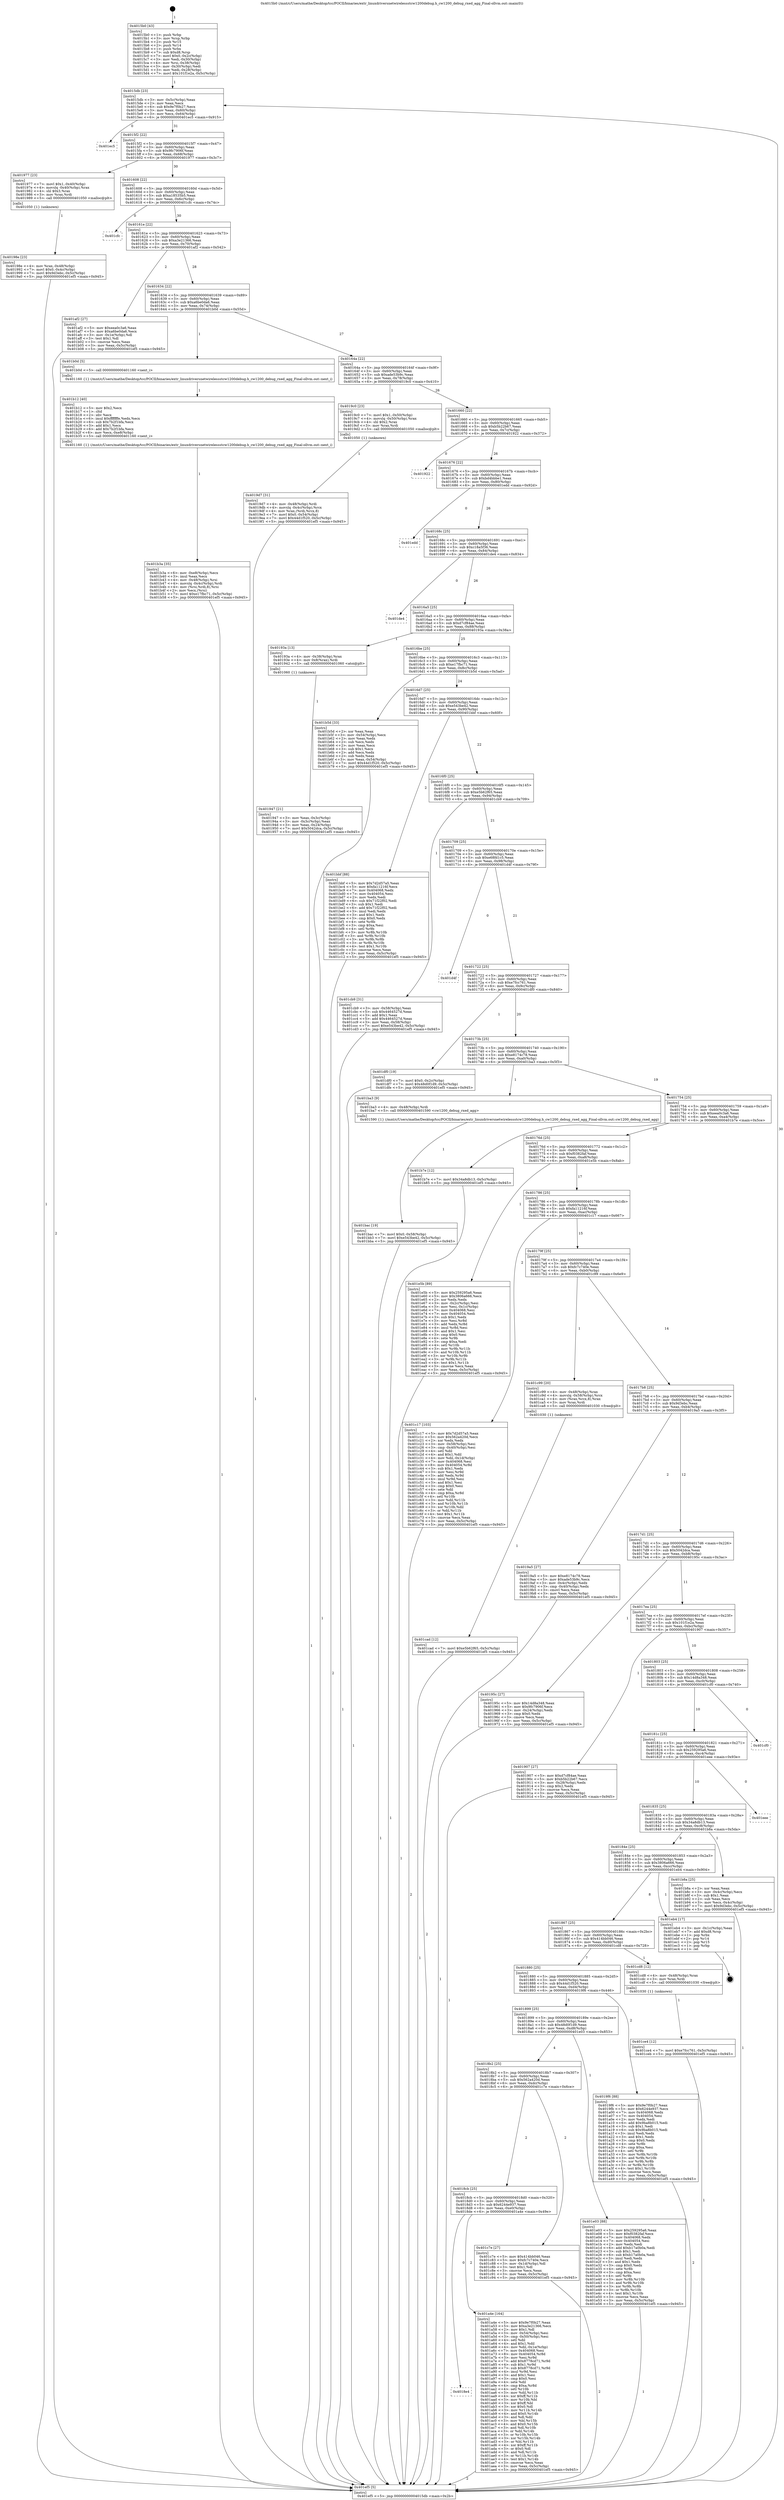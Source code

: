 digraph "0x4015b0" {
  label = "0x4015b0 (/mnt/c/Users/mathe/Desktop/tcc/POCII/binaries/extr_linuxdriversnetwirelessstcw1200debug.h_cw1200_debug_rxed_agg_Final-ollvm.out::main(0))"
  labelloc = "t"
  node[shape=record]

  Entry [label="",width=0.3,height=0.3,shape=circle,fillcolor=black,style=filled]
  "0x4015db" [label="{
     0x4015db [23]\l
     | [instrs]\l
     &nbsp;&nbsp;0x4015db \<+3\>: mov -0x5c(%rbp),%eax\l
     &nbsp;&nbsp;0x4015de \<+2\>: mov %eax,%ecx\l
     &nbsp;&nbsp;0x4015e0 \<+6\>: sub $0x9e7f0b27,%ecx\l
     &nbsp;&nbsp;0x4015e6 \<+3\>: mov %eax,-0x60(%rbp)\l
     &nbsp;&nbsp;0x4015e9 \<+3\>: mov %ecx,-0x64(%rbp)\l
     &nbsp;&nbsp;0x4015ec \<+6\>: je 0000000000401ec5 \<main+0x915\>\l
  }"]
  "0x401ec5" [label="{
     0x401ec5\l
  }", style=dashed]
  "0x4015f2" [label="{
     0x4015f2 [22]\l
     | [instrs]\l
     &nbsp;&nbsp;0x4015f2 \<+5\>: jmp 00000000004015f7 \<main+0x47\>\l
     &nbsp;&nbsp;0x4015f7 \<+3\>: mov -0x60(%rbp),%eax\l
     &nbsp;&nbsp;0x4015fa \<+5\>: sub $0x9fc7906f,%eax\l
     &nbsp;&nbsp;0x4015ff \<+3\>: mov %eax,-0x68(%rbp)\l
     &nbsp;&nbsp;0x401602 \<+6\>: je 0000000000401977 \<main+0x3c7\>\l
  }"]
  Exit [label="",width=0.3,height=0.3,shape=circle,fillcolor=black,style=filled,peripheries=2]
  "0x401977" [label="{
     0x401977 [23]\l
     | [instrs]\l
     &nbsp;&nbsp;0x401977 \<+7\>: movl $0x1,-0x40(%rbp)\l
     &nbsp;&nbsp;0x40197e \<+4\>: movslq -0x40(%rbp),%rax\l
     &nbsp;&nbsp;0x401982 \<+4\>: shl $0x3,%rax\l
     &nbsp;&nbsp;0x401986 \<+3\>: mov %rax,%rdi\l
     &nbsp;&nbsp;0x401989 \<+5\>: call 0000000000401050 \<malloc@plt\>\l
     | [calls]\l
     &nbsp;&nbsp;0x401050 \{1\} (unknown)\l
  }"]
  "0x401608" [label="{
     0x401608 [22]\l
     | [instrs]\l
     &nbsp;&nbsp;0x401608 \<+5\>: jmp 000000000040160d \<main+0x5d\>\l
     &nbsp;&nbsp;0x40160d \<+3\>: mov -0x60(%rbp),%eax\l
     &nbsp;&nbsp;0x401610 \<+5\>: sub $0xa18535b5,%eax\l
     &nbsp;&nbsp;0x401615 \<+3\>: mov %eax,-0x6c(%rbp)\l
     &nbsp;&nbsp;0x401618 \<+6\>: je 0000000000401cfc \<main+0x74c\>\l
  }"]
  "0x401ce4" [label="{
     0x401ce4 [12]\l
     | [instrs]\l
     &nbsp;&nbsp;0x401ce4 \<+7\>: movl $0xe7fcc761,-0x5c(%rbp)\l
     &nbsp;&nbsp;0x401ceb \<+5\>: jmp 0000000000401ef5 \<main+0x945\>\l
  }"]
  "0x401cfc" [label="{
     0x401cfc\l
  }", style=dashed]
  "0x40161e" [label="{
     0x40161e [22]\l
     | [instrs]\l
     &nbsp;&nbsp;0x40161e \<+5\>: jmp 0000000000401623 \<main+0x73\>\l
     &nbsp;&nbsp;0x401623 \<+3\>: mov -0x60(%rbp),%eax\l
     &nbsp;&nbsp;0x401626 \<+5\>: sub $0xa3e21366,%eax\l
     &nbsp;&nbsp;0x40162b \<+3\>: mov %eax,-0x70(%rbp)\l
     &nbsp;&nbsp;0x40162e \<+6\>: je 0000000000401af2 \<main+0x542\>\l
  }"]
  "0x401cad" [label="{
     0x401cad [12]\l
     | [instrs]\l
     &nbsp;&nbsp;0x401cad \<+7\>: movl $0xe5b62f65,-0x5c(%rbp)\l
     &nbsp;&nbsp;0x401cb4 \<+5\>: jmp 0000000000401ef5 \<main+0x945\>\l
  }"]
  "0x401af2" [label="{
     0x401af2 [27]\l
     | [instrs]\l
     &nbsp;&nbsp;0x401af2 \<+5\>: mov $0xeea0c3a6,%eax\l
     &nbsp;&nbsp;0x401af7 \<+5\>: mov $0xa6be0da6,%ecx\l
     &nbsp;&nbsp;0x401afc \<+3\>: mov -0x1e(%rbp),%dl\l
     &nbsp;&nbsp;0x401aff \<+3\>: test $0x1,%dl\l
     &nbsp;&nbsp;0x401b02 \<+3\>: cmovne %ecx,%eax\l
     &nbsp;&nbsp;0x401b05 \<+3\>: mov %eax,-0x5c(%rbp)\l
     &nbsp;&nbsp;0x401b08 \<+5\>: jmp 0000000000401ef5 \<main+0x945\>\l
  }"]
  "0x401634" [label="{
     0x401634 [22]\l
     | [instrs]\l
     &nbsp;&nbsp;0x401634 \<+5\>: jmp 0000000000401639 \<main+0x89\>\l
     &nbsp;&nbsp;0x401639 \<+3\>: mov -0x60(%rbp),%eax\l
     &nbsp;&nbsp;0x40163c \<+5\>: sub $0xa6be0da6,%eax\l
     &nbsp;&nbsp;0x401641 \<+3\>: mov %eax,-0x74(%rbp)\l
     &nbsp;&nbsp;0x401644 \<+6\>: je 0000000000401b0d \<main+0x55d\>\l
  }"]
  "0x401bac" [label="{
     0x401bac [19]\l
     | [instrs]\l
     &nbsp;&nbsp;0x401bac \<+7\>: movl $0x0,-0x58(%rbp)\l
     &nbsp;&nbsp;0x401bb3 \<+7\>: movl $0xe543be42,-0x5c(%rbp)\l
     &nbsp;&nbsp;0x401bba \<+5\>: jmp 0000000000401ef5 \<main+0x945\>\l
  }"]
  "0x401b0d" [label="{
     0x401b0d [5]\l
     | [instrs]\l
     &nbsp;&nbsp;0x401b0d \<+5\>: call 0000000000401160 \<next_i\>\l
     | [calls]\l
     &nbsp;&nbsp;0x401160 \{1\} (/mnt/c/Users/mathe/Desktop/tcc/POCII/binaries/extr_linuxdriversnetwirelessstcw1200debug.h_cw1200_debug_rxed_agg_Final-ollvm.out::next_i)\l
  }"]
  "0x40164a" [label="{
     0x40164a [22]\l
     | [instrs]\l
     &nbsp;&nbsp;0x40164a \<+5\>: jmp 000000000040164f \<main+0x9f\>\l
     &nbsp;&nbsp;0x40164f \<+3\>: mov -0x60(%rbp),%eax\l
     &nbsp;&nbsp;0x401652 \<+5\>: sub $0xade53b9c,%eax\l
     &nbsp;&nbsp;0x401657 \<+3\>: mov %eax,-0x78(%rbp)\l
     &nbsp;&nbsp;0x40165a \<+6\>: je 00000000004019c0 \<main+0x410\>\l
  }"]
  "0x401b3a" [label="{
     0x401b3a [35]\l
     | [instrs]\l
     &nbsp;&nbsp;0x401b3a \<+6\>: mov -0xe8(%rbp),%ecx\l
     &nbsp;&nbsp;0x401b40 \<+3\>: imul %eax,%ecx\l
     &nbsp;&nbsp;0x401b43 \<+4\>: mov -0x48(%rbp),%rsi\l
     &nbsp;&nbsp;0x401b47 \<+4\>: movslq -0x4c(%rbp),%rdi\l
     &nbsp;&nbsp;0x401b4b \<+4\>: mov (%rsi,%rdi,8),%rsi\l
     &nbsp;&nbsp;0x401b4f \<+2\>: mov %ecx,(%rsi)\l
     &nbsp;&nbsp;0x401b51 \<+7\>: movl $0xe17fbc71,-0x5c(%rbp)\l
     &nbsp;&nbsp;0x401b58 \<+5\>: jmp 0000000000401ef5 \<main+0x945\>\l
  }"]
  "0x4019c0" [label="{
     0x4019c0 [23]\l
     | [instrs]\l
     &nbsp;&nbsp;0x4019c0 \<+7\>: movl $0x1,-0x50(%rbp)\l
     &nbsp;&nbsp;0x4019c7 \<+4\>: movslq -0x50(%rbp),%rax\l
     &nbsp;&nbsp;0x4019cb \<+4\>: shl $0x2,%rax\l
     &nbsp;&nbsp;0x4019cf \<+3\>: mov %rax,%rdi\l
     &nbsp;&nbsp;0x4019d2 \<+5\>: call 0000000000401050 \<malloc@plt\>\l
     | [calls]\l
     &nbsp;&nbsp;0x401050 \{1\} (unknown)\l
  }"]
  "0x401660" [label="{
     0x401660 [22]\l
     | [instrs]\l
     &nbsp;&nbsp;0x401660 \<+5\>: jmp 0000000000401665 \<main+0xb5\>\l
     &nbsp;&nbsp;0x401665 \<+3\>: mov -0x60(%rbp),%eax\l
     &nbsp;&nbsp;0x401668 \<+5\>: sub $0xb5b22b67,%eax\l
     &nbsp;&nbsp;0x40166d \<+3\>: mov %eax,-0x7c(%rbp)\l
     &nbsp;&nbsp;0x401670 \<+6\>: je 0000000000401922 \<main+0x372\>\l
  }"]
  "0x401b12" [label="{
     0x401b12 [40]\l
     | [instrs]\l
     &nbsp;&nbsp;0x401b12 \<+5\>: mov $0x2,%ecx\l
     &nbsp;&nbsp;0x401b17 \<+1\>: cltd\l
     &nbsp;&nbsp;0x401b18 \<+2\>: idiv %ecx\l
     &nbsp;&nbsp;0x401b1a \<+6\>: imul $0xfffffffe,%edx,%ecx\l
     &nbsp;&nbsp;0x401b20 \<+6\>: sub $0x7b2f1bfa,%ecx\l
     &nbsp;&nbsp;0x401b26 \<+3\>: add $0x1,%ecx\l
     &nbsp;&nbsp;0x401b29 \<+6\>: add $0x7b2f1bfa,%ecx\l
     &nbsp;&nbsp;0x401b2f \<+6\>: mov %ecx,-0xe8(%rbp)\l
     &nbsp;&nbsp;0x401b35 \<+5\>: call 0000000000401160 \<next_i\>\l
     | [calls]\l
     &nbsp;&nbsp;0x401160 \{1\} (/mnt/c/Users/mathe/Desktop/tcc/POCII/binaries/extr_linuxdriversnetwirelessstcw1200debug.h_cw1200_debug_rxed_agg_Final-ollvm.out::next_i)\l
  }"]
  "0x401922" [label="{
     0x401922\l
  }", style=dashed]
  "0x401676" [label="{
     0x401676 [22]\l
     | [instrs]\l
     &nbsp;&nbsp;0x401676 \<+5\>: jmp 000000000040167b \<main+0xcb\>\l
     &nbsp;&nbsp;0x40167b \<+3\>: mov -0x60(%rbp),%eax\l
     &nbsp;&nbsp;0x40167e \<+5\>: sub $0xbd4bbbe1,%eax\l
     &nbsp;&nbsp;0x401683 \<+3\>: mov %eax,-0x80(%rbp)\l
     &nbsp;&nbsp;0x401686 \<+6\>: je 0000000000401edd \<main+0x92d\>\l
  }"]
  "0x4018e4" [label="{
     0x4018e4\l
  }", style=dashed]
  "0x401edd" [label="{
     0x401edd\l
  }", style=dashed]
  "0x40168c" [label="{
     0x40168c [25]\l
     | [instrs]\l
     &nbsp;&nbsp;0x40168c \<+5\>: jmp 0000000000401691 \<main+0xe1\>\l
     &nbsp;&nbsp;0x401691 \<+3\>: mov -0x60(%rbp),%eax\l
     &nbsp;&nbsp;0x401694 \<+5\>: sub $0xc18a5f36,%eax\l
     &nbsp;&nbsp;0x401699 \<+6\>: mov %eax,-0x84(%rbp)\l
     &nbsp;&nbsp;0x40169f \<+6\>: je 0000000000401de4 \<main+0x834\>\l
  }"]
  "0x401a4e" [label="{
     0x401a4e [164]\l
     | [instrs]\l
     &nbsp;&nbsp;0x401a4e \<+5\>: mov $0x9e7f0b27,%eax\l
     &nbsp;&nbsp;0x401a53 \<+5\>: mov $0xa3e21366,%ecx\l
     &nbsp;&nbsp;0x401a58 \<+2\>: mov $0x1,%dl\l
     &nbsp;&nbsp;0x401a5a \<+3\>: mov -0x54(%rbp),%esi\l
     &nbsp;&nbsp;0x401a5d \<+3\>: cmp -0x50(%rbp),%esi\l
     &nbsp;&nbsp;0x401a60 \<+4\>: setl %dil\l
     &nbsp;&nbsp;0x401a64 \<+4\>: and $0x1,%dil\l
     &nbsp;&nbsp;0x401a68 \<+4\>: mov %dil,-0x1e(%rbp)\l
     &nbsp;&nbsp;0x401a6c \<+7\>: mov 0x404068,%esi\l
     &nbsp;&nbsp;0x401a73 \<+8\>: mov 0x404054,%r8d\l
     &nbsp;&nbsp;0x401a7b \<+3\>: mov %esi,%r9d\l
     &nbsp;&nbsp;0x401a7e \<+7\>: add $0x8778cd71,%r9d\l
     &nbsp;&nbsp;0x401a85 \<+4\>: sub $0x1,%r9d\l
     &nbsp;&nbsp;0x401a89 \<+7\>: sub $0x8778cd71,%r9d\l
     &nbsp;&nbsp;0x401a90 \<+4\>: imul %r9d,%esi\l
     &nbsp;&nbsp;0x401a94 \<+3\>: and $0x1,%esi\l
     &nbsp;&nbsp;0x401a97 \<+3\>: cmp $0x0,%esi\l
     &nbsp;&nbsp;0x401a9a \<+4\>: sete %dil\l
     &nbsp;&nbsp;0x401a9e \<+4\>: cmp $0xa,%r8d\l
     &nbsp;&nbsp;0x401aa2 \<+4\>: setl %r10b\l
     &nbsp;&nbsp;0x401aa6 \<+3\>: mov %dil,%r11b\l
     &nbsp;&nbsp;0x401aa9 \<+4\>: xor $0xff,%r11b\l
     &nbsp;&nbsp;0x401aad \<+3\>: mov %r10b,%bl\l
     &nbsp;&nbsp;0x401ab0 \<+3\>: xor $0xff,%bl\l
     &nbsp;&nbsp;0x401ab3 \<+3\>: xor $0x0,%dl\l
     &nbsp;&nbsp;0x401ab6 \<+3\>: mov %r11b,%r14b\l
     &nbsp;&nbsp;0x401ab9 \<+4\>: and $0x0,%r14b\l
     &nbsp;&nbsp;0x401abd \<+3\>: and %dl,%dil\l
     &nbsp;&nbsp;0x401ac0 \<+3\>: mov %bl,%r15b\l
     &nbsp;&nbsp;0x401ac3 \<+4\>: and $0x0,%r15b\l
     &nbsp;&nbsp;0x401ac7 \<+3\>: and %dl,%r10b\l
     &nbsp;&nbsp;0x401aca \<+3\>: or %dil,%r14b\l
     &nbsp;&nbsp;0x401acd \<+3\>: or %r10b,%r15b\l
     &nbsp;&nbsp;0x401ad0 \<+3\>: xor %r15b,%r14b\l
     &nbsp;&nbsp;0x401ad3 \<+3\>: or %bl,%r11b\l
     &nbsp;&nbsp;0x401ad6 \<+4\>: xor $0xff,%r11b\l
     &nbsp;&nbsp;0x401ada \<+3\>: or $0x0,%dl\l
     &nbsp;&nbsp;0x401add \<+3\>: and %dl,%r11b\l
     &nbsp;&nbsp;0x401ae0 \<+3\>: or %r11b,%r14b\l
     &nbsp;&nbsp;0x401ae3 \<+4\>: test $0x1,%r14b\l
     &nbsp;&nbsp;0x401ae7 \<+3\>: cmovne %ecx,%eax\l
     &nbsp;&nbsp;0x401aea \<+3\>: mov %eax,-0x5c(%rbp)\l
     &nbsp;&nbsp;0x401aed \<+5\>: jmp 0000000000401ef5 \<main+0x945\>\l
  }"]
  "0x401de4" [label="{
     0x401de4\l
  }", style=dashed]
  "0x4016a5" [label="{
     0x4016a5 [25]\l
     | [instrs]\l
     &nbsp;&nbsp;0x4016a5 \<+5\>: jmp 00000000004016aa \<main+0xfa\>\l
     &nbsp;&nbsp;0x4016aa \<+3\>: mov -0x60(%rbp),%eax\l
     &nbsp;&nbsp;0x4016ad \<+5\>: sub $0xd7cf84ae,%eax\l
     &nbsp;&nbsp;0x4016b2 \<+6\>: mov %eax,-0x88(%rbp)\l
     &nbsp;&nbsp;0x4016b8 \<+6\>: je 000000000040193a \<main+0x38a\>\l
  }"]
  "0x4018cb" [label="{
     0x4018cb [25]\l
     | [instrs]\l
     &nbsp;&nbsp;0x4018cb \<+5\>: jmp 00000000004018d0 \<main+0x320\>\l
     &nbsp;&nbsp;0x4018d0 \<+3\>: mov -0x60(%rbp),%eax\l
     &nbsp;&nbsp;0x4018d3 \<+5\>: sub $0x6244e937,%eax\l
     &nbsp;&nbsp;0x4018d8 \<+6\>: mov %eax,-0xe0(%rbp)\l
     &nbsp;&nbsp;0x4018de \<+6\>: je 0000000000401a4e \<main+0x49e\>\l
  }"]
  "0x40193a" [label="{
     0x40193a [13]\l
     | [instrs]\l
     &nbsp;&nbsp;0x40193a \<+4\>: mov -0x38(%rbp),%rax\l
     &nbsp;&nbsp;0x40193e \<+4\>: mov 0x8(%rax),%rdi\l
     &nbsp;&nbsp;0x401942 \<+5\>: call 0000000000401060 \<atoi@plt\>\l
     | [calls]\l
     &nbsp;&nbsp;0x401060 \{1\} (unknown)\l
  }"]
  "0x4016be" [label="{
     0x4016be [25]\l
     | [instrs]\l
     &nbsp;&nbsp;0x4016be \<+5\>: jmp 00000000004016c3 \<main+0x113\>\l
     &nbsp;&nbsp;0x4016c3 \<+3\>: mov -0x60(%rbp),%eax\l
     &nbsp;&nbsp;0x4016c6 \<+5\>: sub $0xe17fbc71,%eax\l
     &nbsp;&nbsp;0x4016cb \<+6\>: mov %eax,-0x8c(%rbp)\l
     &nbsp;&nbsp;0x4016d1 \<+6\>: je 0000000000401b5d \<main+0x5ad\>\l
  }"]
  "0x401c7e" [label="{
     0x401c7e [27]\l
     | [instrs]\l
     &nbsp;&nbsp;0x401c7e \<+5\>: mov $0x414bb046,%eax\l
     &nbsp;&nbsp;0x401c83 \<+5\>: mov $0xfc7c740e,%ecx\l
     &nbsp;&nbsp;0x401c88 \<+3\>: mov -0x1d(%rbp),%dl\l
     &nbsp;&nbsp;0x401c8b \<+3\>: test $0x1,%dl\l
     &nbsp;&nbsp;0x401c8e \<+3\>: cmovne %ecx,%eax\l
     &nbsp;&nbsp;0x401c91 \<+3\>: mov %eax,-0x5c(%rbp)\l
     &nbsp;&nbsp;0x401c94 \<+5\>: jmp 0000000000401ef5 \<main+0x945\>\l
  }"]
  "0x401b5d" [label="{
     0x401b5d [33]\l
     | [instrs]\l
     &nbsp;&nbsp;0x401b5d \<+2\>: xor %eax,%eax\l
     &nbsp;&nbsp;0x401b5f \<+3\>: mov -0x54(%rbp),%ecx\l
     &nbsp;&nbsp;0x401b62 \<+2\>: mov %eax,%edx\l
     &nbsp;&nbsp;0x401b64 \<+2\>: sub %ecx,%edx\l
     &nbsp;&nbsp;0x401b66 \<+2\>: mov %eax,%ecx\l
     &nbsp;&nbsp;0x401b68 \<+3\>: sub $0x1,%ecx\l
     &nbsp;&nbsp;0x401b6b \<+2\>: add %ecx,%edx\l
     &nbsp;&nbsp;0x401b6d \<+2\>: sub %edx,%eax\l
     &nbsp;&nbsp;0x401b6f \<+3\>: mov %eax,-0x54(%rbp)\l
     &nbsp;&nbsp;0x401b72 \<+7\>: movl $0x44d1f520,-0x5c(%rbp)\l
     &nbsp;&nbsp;0x401b79 \<+5\>: jmp 0000000000401ef5 \<main+0x945\>\l
  }"]
  "0x4016d7" [label="{
     0x4016d7 [25]\l
     | [instrs]\l
     &nbsp;&nbsp;0x4016d7 \<+5\>: jmp 00000000004016dc \<main+0x12c\>\l
     &nbsp;&nbsp;0x4016dc \<+3\>: mov -0x60(%rbp),%eax\l
     &nbsp;&nbsp;0x4016df \<+5\>: sub $0xe543be42,%eax\l
     &nbsp;&nbsp;0x4016e4 \<+6\>: mov %eax,-0x90(%rbp)\l
     &nbsp;&nbsp;0x4016ea \<+6\>: je 0000000000401bbf \<main+0x60f\>\l
  }"]
  "0x4018b2" [label="{
     0x4018b2 [25]\l
     | [instrs]\l
     &nbsp;&nbsp;0x4018b2 \<+5\>: jmp 00000000004018b7 \<main+0x307\>\l
     &nbsp;&nbsp;0x4018b7 \<+3\>: mov -0x60(%rbp),%eax\l
     &nbsp;&nbsp;0x4018ba \<+5\>: sub $0x562a420d,%eax\l
     &nbsp;&nbsp;0x4018bf \<+6\>: mov %eax,-0xdc(%rbp)\l
     &nbsp;&nbsp;0x4018c5 \<+6\>: je 0000000000401c7e \<main+0x6ce\>\l
  }"]
  "0x401bbf" [label="{
     0x401bbf [88]\l
     | [instrs]\l
     &nbsp;&nbsp;0x401bbf \<+5\>: mov $0x7d2d57a5,%eax\l
     &nbsp;&nbsp;0x401bc4 \<+5\>: mov $0xfa11216f,%ecx\l
     &nbsp;&nbsp;0x401bc9 \<+7\>: mov 0x404068,%edx\l
     &nbsp;&nbsp;0x401bd0 \<+7\>: mov 0x404054,%esi\l
     &nbsp;&nbsp;0x401bd7 \<+2\>: mov %edx,%edi\l
     &nbsp;&nbsp;0x401bd9 \<+6\>: sub $0x71f22f02,%edi\l
     &nbsp;&nbsp;0x401bdf \<+3\>: sub $0x1,%edi\l
     &nbsp;&nbsp;0x401be2 \<+6\>: add $0x71f22f02,%edi\l
     &nbsp;&nbsp;0x401be8 \<+3\>: imul %edi,%edx\l
     &nbsp;&nbsp;0x401beb \<+3\>: and $0x1,%edx\l
     &nbsp;&nbsp;0x401bee \<+3\>: cmp $0x0,%edx\l
     &nbsp;&nbsp;0x401bf1 \<+4\>: sete %r8b\l
     &nbsp;&nbsp;0x401bf5 \<+3\>: cmp $0xa,%esi\l
     &nbsp;&nbsp;0x401bf8 \<+4\>: setl %r9b\l
     &nbsp;&nbsp;0x401bfc \<+3\>: mov %r8b,%r10b\l
     &nbsp;&nbsp;0x401bff \<+3\>: and %r9b,%r10b\l
     &nbsp;&nbsp;0x401c02 \<+3\>: xor %r9b,%r8b\l
     &nbsp;&nbsp;0x401c05 \<+3\>: or %r8b,%r10b\l
     &nbsp;&nbsp;0x401c08 \<+4\>: test $0x1,%r10b\l
     &nbsp;&nbsp;0x401c0c \<+3\>: cmovne %ecx,%eax\l
     &nbsp;&nbsp;0x401c0f \<+3\>: mov %eax,-0x5c(%rbp)\l
     &nbsp;&nbsp;0x401c12 \<+5\>: jmp 0000000000401ef5 \<main+0x945\>\l
  }"]
  "0x4016f0" [label="{
     0x4016f0 [25]\l
     | [instrs]\l
     &nbsp;&nbsp;0x4016f0 \<+5\>: jmp 00000000004016f5 \<main+0x145\>\l
     &nbsp;&nbsp;0x4016f5 \<+3\>: mov -0x60(%rbp),%eax\l
     &nbsp;&nbsp;0x4016f8 \<+5\>: sub $0xe5b62f65,%eax\l
     &nbsp;&nbsp;0x4016fd \<+6\>: mov %eax,-0x94(%rbp)\l
     &nbsp;&nbsp;0x401703 \<+6\>: je 0000000000401cb9 \<main+0x709\>\l
  }"]
  "0x401e03" [label="{
     0x401e03 [88]\l
     | [instrs]\l
     &nbsp;&nbsp;0x401e03 \<+5\>: mov $0x259295a6,%eax\l
     &nbsp;&nbsp;0x401e08 \<+5\>: mov $0xf0382faf,%ecx\l
     &nbsp;&nbsp;0x401e0d \<+7\>: mov 0x404068,%edx\l
     &nbsp;&nbsp;0x401e14 \<+7\>: mov 0x404054,%esi\l
     &nbsp;&nbsp;0x401e1b \<+2\>: mov %edx,%edi\l
     &nbsp;&nbsp;0x401e1d \<+6\>: add $0xb17a0b0a,%edi\l
     &nbsp;&nbsp;0x401e23 \<+3\>: sub $0x1,%edi\l
     &nbsp;&nbsp;0x401e26 \<+6\>: sub $0xb17a0b0a,%edi\l
     &nbsp;&nbsp;0x401e2c \<+3\>: imul %edi,%edx\l
     &nbsp;&nbsp;0x401e2f \<+3\>: and $0x1,%edx\l
     &nbsp;&nbsp;0x401e32 \<+3\>: cmp $0x0,%edx\l
     &nbsp;&nbsp;0x401e35 \<+4\>: sete %r8b\l
     &nbsp;&nbsp;0x401e39 \<+3\>: cmp $0xa,%esi\l
     &nbsp;&nbsp;0x401e3c \<+4\>: setl %r9b\l
     &nbsp;&nbsp;0x401e40 \<+3\>: mov %r8b,%r10b\l
     &nbsp;&nbsp;0x401e43 \<+3\>: and %r9b,%r10b\l
     &nbsp;&nbsp;0x401e46 \<+3\>: xor %r9b,%r8b\l
     &nbsp;&nbsp;0x401e49 \<+3\>: or %r8b,%r10b\l
     &nbsp;&nbsp;0x401e4c \<+4\>: test $0x1,%r10b\l
     &nbsp;&nbsp;0x401e50 \<+3\>: cmovne %ecx,%eax\l
     &nbsp;&nbsp;0x401e53 \<+3\>: mov %eax,-0x5c(%rbp)\l
     &nbsp;&nbsp;0x401e56 \<+5\>: jmp 0000000000401ef5 \<main+0x945\>\l
  }"]
  "0x401cb9" [label="{
     0x401cb9 [31]\l
     | [instrs]\l
     &nbsp;&nbsp;0x401cb9 \<+3\>: mov -0x58(%rbp),%eax\l
     &nbsp;&nbsp;0x401cbc \<+5\>: sub $0x4464527d,%eax\l
     &nbsp;&nbsp;0x401cc1 \<+3\>: add $0x1,%eax\l
     &nbsp;&nbsp;0x401cc4 \<+5\>: add $0x4464527d,%eax\l
     &nbsp;&nbsp;0x401cc9 \<+3\>: mov %eax,-0x58(%rbp)\l
     &nbsp;&nbsp;0x401ccc \<+7\>: movl $0xe543be42,-0x5c(%rbp)\l
     &nbsp;&nbsp;0x401cd3 \<+5\>: jmp 0000000000401ef5 \<main+0x945\>\l
  }"]
  "0x401709" [label="{
     0x401709 [25]\l
     | [instrs]\l
     &nbsp;&nbsp;0x401709 \<+5\>: jmp 000000000040170e \<main+0x15e\>\l
     &nbsp;&nbsp;0x40170e \<+3\>: mov -0x60(%rbp),%eax\l
     &nbsp;&nbsp;0x401711 \<+5\>: sub $0xe68fd1c5,%eax\l
     &nbsp;&nbsp;0x401716 \<+6\>: mov %eax,-0x98(%rbp)\l
     &nbsp;&nbsp;0x40171c \<+6\>: je 0000000000401d4f \<main+0x79f\>\l
  }"]
  "0x401899" [label="{
     0x401899 [25]\l
     | [instrs]\l
     &nbsp;&nbsp;0x401899 \<+5\>: jmp 000000000040189e \<main+0x2ee\>\l
     &nbsp;&nbsp;0x40189e \<+3\>: mov -0x60(%rbp),%eax\l
     &nbsp;&nbsp;0x4018a1 \<+5\>: sub $0x48d0f1d9,%eax\l
     &nbsp;&nbsp;0x4018a6 \<+6\>: mov %eax,-0xd8(%rbp)\l
     &nbsp;&nbsp;0x4018ac \<+6\>: je 0000000000401e03 \<main+0x853\>\l
  }"]
  "0x401d4f" [label="{
     0x401d4f\l
  }", style=dashed]
  "0x401722" [label="{
     0x401722 [25]\l
     | [instrs]\l
     &nbsp;&nbsp;0x401722 \<+5\>: jmp 0000000000401727 \<main+0x177\>\l
     &nbsp;&nbsp;0x401727 \<+3\>: mov -0x60(%rbp),%eax\l
     &nbsp;&nbsp;0x40172a \<+5\>: sub $0xe7fcc761,%eax\l
     &nbsp;&nbsp;0x40172f \<+6\>: mov %eax,-0x9c(%rbp)\l
     &nbsp;&nbsp;0x401735 \<+6\>: je 0000000000401df0 \<main+0x840\>\l
  }"]
  "0x4019f6" [label="{
     0x4019f6 [88]\l
     | [instrs]\l
     &nbsp;&nbsp;0x4019f6 \<+5\>: mov $0x9e7f0b27,%eax\l
     &nbsp;&nbsp;0x4019fb \<+5\>: mov $0x6244e937,%ecx\l
     &nbsp;&nbsp;0x401a00 \<+7\>: mov 0x404068,%edx\l
     &nbsp;&nbsp;0x401a07 \<+7\>: mov 0x404054,%esi\l
     &nbsp;&nbsp;0x401a0e \<+2\>: mov %edx,%edi\l
     &nbsp;&nbsp;0x401a10 \<+6\>: add $0x9ba8b015,%edi\l
     &nbsp;&nbsp;0x401a16 \<+3\>: sub $0x1,%edi\l
     &nbsp;&nbsp;0x401a19 \<+6\>: sub $0x9ba8b015,%edi\l
     &nbsp;&nbsp;0x401a1f \<+3\>: imul %edi,%edx\l
     &nbsp;&nbsp;0x401a22 \<+3\>: and $0x1,%edx\l
     &nbsp;&nbsp;0x401a25 \<+3\>: cmp $0x0,%edx\l
     &nbsp;&nbsp;0x401a28 \<+4\>: sete %r8b\l
     &nbsp;&nbsp;0x401a2c \<+3\>: cmp $0xa,%esi\l
     &nbsp;&nbsp;0x401a2f \<+4\>: setl %r9b\l
     &nbsp;&nbsp;0x401a33 \<+3\>: mov %r8b,%r10b\l
     &nbsp;&nbsp;0x401a36 \<+3\>: and %r9b,%r10b\l
     &nbsp;&nbsp;0x401a39 \<+3\>: xor %r9b,%r8b\l
     &nbsp;&nbsp;0x401a3c \<+3\>: or %r8b,%r10b\l
     &nbsp;&nbsp;0x401a3f \<+4\>: test $0x1,%r10b\l
     &nbsp;&nbsp;0x401a43 \<+3\>: cmovne %ecx,%eax\l
     &nbsp;&nbsp;0x401a46 \<+3\>: mov %eax,-0x5c(%rbp)\l
     &nbsp;&nbsp;0x401a49 \<+5\>: jmp 0000000000401ef5 \<main+0x945\>\l
  }"]
  "0x401df0" [label="{
     0x401df0 [19]\l
     | [instrs]\l
     &nbsp;&nbsp;0x401df0 \<+7\>: movl $0x0,-0x2c(%rbp)\l
     &nbsp;&nbsp;0x401df7 \<+7\>: movl $0x48d0f1d9,-0x5c(%rbp)\l
     &nbsp;&nbsp;0x401dfe \<+5\>: jmp 0000000000401ef5 \<main+0x945\>\l
  }"]
  "0x40173b" [label="{
     0x40173b [25]\l
     | [instrs]\l
     &nbsp;&nbsp;0x40173b \<+5\>: jmp 0000000000401740 \<main+0x190\>\l
     &nbsp;&nbsp;0x401740 \<+3\>: mov -0x60(%rbp),%eax\l
     &nbsp;&nbsp;0x401743 \<+5\>: sub $0xe8174c78,%eax\l
     &nbsp;&nbsp;0x401748 \<+6\>: mov %eax,-0xa0(%rbp)\l
     &nbsp;&nbsp;0x40174e \<+6\>: je 0000000000401ba3 \<main+0x5f3\>\l
  }"]
  "0x401880" [label="{
     0x401880 [25]\l
     | [instrs]\l
     &nbsp;&nbsp;0x401880 \<+5\>: jmp 0000000000401885 \<main+0x2d5\>\l
     &nbsp;&nbsp;0x401885 \<+3\>: mov -0x60(%rbp),%eax\l
     &nbsp;&nbsp;0x401888 \<+5\>: sub $0x44d1f520,%eax\l
     &nbsp;&nbsp;0x40188d \<+6\>: mov %eax,-0xd4(%rbp)\l
     &nbsp;&nbsp;0x401893 \<+6\>: je 00000000004019f6 \<main+0x446\>\l
  }"]
  "0x401ba3" [label="{
     0x401ba3 [9]\l
     | [instrs]\l
     &nbsp;&nbsp;0x401ba3 \<+4\>: mov -0x48(%rbp),%rdi\l
     &nbsp;&nbsp;0x401ba7 \<+5\>: call 0000000000401590 \<cw1200_debug_rxed_agg\>\l
     | [calls]\l
     &nbsp;&nbsp;0x401590 \{1\} (/mnt/c/Users/mathe/Desktop/tcc/POCII/binaries/extr_linuxdriversnetwirelessstcw1200debug.h_cw1200_debug_rxed_agg_Final-ollvm.out::cw1200_debug_rxed_agg)\l
  }"]
  "0x401754" [label="{
     0x401754 [25]\l
     | [instrs]\l
     &nbsp;&nbsp;0x401754 \<+5\>: jmp 0000000000401759 \<main+0x1a9\>\l
     &nbsp;&nbsp;0x401759 \<+3\>: mov -0x60(%rbp),%eax\l
     &nbsp;&nbsp;0x40175c \<+5\>: sub $0xeea0c3a6,%eax\l
     &nbsp;&nbsp;0x401761 \<+6\>: mov %eax,-0xa4(%rbp)\l
     &nbsp;&nbsp;0x401767 \<+6\>: je 0000000000401b7e \<main+0x5ce\>\l
  }"]
  "0x401cd8" [label="{
     0x401cd8 [12]\l
     | [instrs]\l
     &nbsp;&nbsp;0x401cd8 \<+4\>: mov -0x48(%rbp),%rax\l
     &nbsp;&nbsp;0x401cdc \<+3\>: mov %rax,%rdi\l
     &nbsp;&nbsp;0x401cdf \<+5\>: call 0000000000401030 \<free@plt\>\l
     | [calls]\l
     &nbsp;&nbsp;0x401030 \{1\} (unknown)\l
  }"]
  "0x401b7e" [label="{
     0x401b7e [12]\l
     | [instrs]\l
     &nbsp;&nbsp;0x401b7e \<+7\>: movl $0x34a8db13,-0x5c(%rbp)\l
     &nbsp;&nbsp;0x401b85 \<+5\>: jmp 0000000000401ef5 \<main+0x945\>\l
  }"]
  "0x40176d" [label="{
     0x40176d [25]\l
     | [instrs]\l
     &nbsp;&nbsp;0x40176d \<+5\>: jmp 0000000000401772 \<main+0x1c2\>\l
     &nbsp;&nbsp;0x401772 \<+3\>: mov -0x60(%rbp),%eax\l
     &nbsp;&nbsp;0x401775 \<+5\>: sub $0xf0382faf,%eax\l
     &nbsp;&nbsp;0x40177a \<+6\>: mov %eax,-0xa8(%rbp)\l
     &nbsp;&nbsp;0x401780 \<+6\>: je 0000000000401e5b \<main+0x8ab\>\l
  }"]
  "0x401867" [label="{
     0x401867 [25]\l
     | [instrs]\l
     &nbsp;&nbsp;0x401867 \<+5\>: jmp 000000000040186c \<main+0x2bc\>\l
     &nbsp;&nbsp;0x40186c \<+3\>: mov -0x60(%rbp),%eax\l
     &nbsp;&nbsp;0x40186f \<+5\>: sub $0x414bb046,%eax\l
     &nbsp;&nbsp;0x401874 \<+6\>: mov %eax,-0xd0(%rbp)\l
     &nbsp;&nbsp;0x40187a \<+6\>: je 0000000000401cd8 \<main+0x728\>\l
  }"]
  "0x401e5b" [label="{
     0x401e5b [89]\l
     | [instrs]\l
     &nbsp;&nbsp;0x401e5b \<+5\>: mov $0x259295a6,%eax\l
     &nbsp;&nbsp;0x401e60 \<+5\>: mov $0x3806a666,%ecx\l
     &nbsp;&nbsp;0x401e65 \<+2\>: xor %edx,%edx\l
     &nbsp;&nbsp;0x401e67 \<+3\>: mov -0x2c(%rbp),%esi\l
     &nbsp;&nbsp;0x401e6a \<+3\>: mov %esi,-0x1c(%rbp)\l
     &nbsp;&nbsp;0x401e6d \<+7\>: mov 0x404068,%esi\l
     &nbsp;&nbsp;0x401e74 \<+7\>: mov 0x404054,%edi\l
     &nbsp;&nbsp;0x401e7b \<+3\>: sub $0x1,%edx\l
     &nbsp;&nbsp;0x401e7e \<+3\>: mov %esi,%r8d\l
     &nbsp;&nbsp;0x401e81 \<+3\>: add %edx,%r8d\l
     &nbsp;&nbsp;0x401e84 \<+4\>: imul %r8d,%esi\l
     &nbsp;&nbsp;0x401e88 \<+3\>: and $0x1,%esi\l
     &nbsp;&nbsp;0x401e8b \<+3\>: cmp $0x0,%esi\l
     &nbsp;&nbsp;0x401e8e \<+4\>: sete %r9b\l
     &nbsp;&nbsp;0x401e92 \<+3\>: cmp $0xa,%edi\l
     &nbsp;&nbsp;0x401e95 \<+4\>: setl %r10b\l
     &nbsp;&nbsp;0x401e99 \<+3\>: mov %r9b,%r11b\l
     &nbsp;&nbsp;0x401e9c \<+3\>: and %r10b,%r11b\l
     &nbsp;&nbsp;0x401e9f \<+3\>: xor %r10b,%r9b\l
     &nbsp;&nbsp;0x401ea2 \<+3\>: or %r9b,%r11b\l
     &nbsp;&nbsp;0x401ea5 \<+4\>: test $0x1,%r11b\l
     &nbsp;&nbsp;0x401ea9 \<+3\>: cmovne %ecx,%eax\l
     &nbsp;&nbsp;0x401eac \<+3\>: mov %eax,-0x5c(%rbp)\l
     &nbsp;&nbsp;0x401eaf \<+5\>: jmp 0000000000401ef5 \<main+0x945\>\l
  }"]
  "0x401786" [label="{
     0x401786 [25]\l
     | [instrs]\l
     &nbsp;&nbsp;0x401786 \<+5\>: jmp 000000000040178b \<main+0x1db\>\l
     &nbsp;&nbsp;0x40178b \<+3\>: mov -0x60(%rbp),%eax\l
     &nbsp;&nbsp;0x40178e \<+5\>: sub $0xfa11216f,%eax\l
     &nbsp;&nbsp;0x401793 \<+6\>: mov %eax,-0xac(%rbp)\l
     &nbsp;&nbsp;0x401799 \<+6\>: je 0000000000401c17 \<main+0x667\>\l
  }"]
  "0x401eb4" [label="{
     0x401eb4 [17]\l
     | [instrs]\l
     &nbsp;&nbsp;0x401eb4 \<+3\>: mov -0x1c(%rbp),%eax\l
     &nbsp;&nbsp;0x401eb7 \<+7\>: add $0xd8,%rsp\l
     &nbsp;&nbsp;0x401ebe \<+1\>: pop %rbx\l
     &nbsp;&nbsp;0x401ebf \<+2\>: pop %r14\l
     &nbsp;&nbsp;0x401ec1 \<+2\>: pop %r15\l
     &nbsp;&nbsp;0x401ec3 \<+1\>: pop %rbp\l
     &nbsp;&nbsp;0x401ec4 \<+1\>: ret\l
  }"]
  "0x401c17" [label="{
     0x401c17 [103]\l
     | [instrs]\l
     &nbsp;&nbsp;0x401c17 \<+5\>: mov $0x7d2d57a5,%eax\l
     &nbsp;&nbsp;0x401c1c \<+5\>: mov $0x562a420d,%ecx\l
     &nbsp;&nbsp;0x401c21 \<+2\>: xor %edx,%edx\l
     &nbsp;&nbsp;0x401c23 \<+3\>: mov -0x58(%rbp),%esi\l
     &nbsp;&nbsp;0x401c26 \<+3\>: cmp -0x40(%rbp),%esi\l
     &nbsp;&nbsp;0x401c29 \<+4\>: setl %dil\l
     &nbsp;&nbsp;0x401c2d \<+4\>: and $0x1,%dil\l
     &nbsp;&nbsp;0x401c31 \<+4\>: mov %dil,-0x1d(%rbp)\l
     &nbsp;&nbsp;0x401c35 \<+7\>: mov 0x404068,%esi\l
     &nbsp;&nbsp;0x401c3c \<+8\>: mov 0x404054,%r8d\l
     &nbsp;&nbsp;0x401c44 \<+3\>: sub $0x1,%edx\l
     &nbsp;&nbsp;0x401c47 \<+3\>: mov %esi,%r9d\l
     &nbsp;&nbsp;0x401c4a \<+3\>: add %edx,%r9d\l
     &nbsp;&nbsp;0x401c4d \<+4\>: imul %r9d,%esi\l
     &nbsp;&nbsp;0x401c51 \<+3\>: and $0x1,%esi\l
     &nbsp;&nbsp;0x401c54 \<+3\>: cmp $0x0,%esi\l
     &nbsp;&nbsp;0x401c57 \<+4\>: sete %dil\l
     &nbsp;&nbsp;0x401c5b \<+4\>: cmp $0xa,%r8d\l
     &nbsp;&nbsp;0x401c5f \<+4\>: setl %r10b\l
     &nbsp;&nbsp;0x401c63 \<+3\>: mov %dil,%r11b\l
     &nbsp;&nbsp;0x401c66 \<+3\>: and %r10b,%r11b\l
     &nbsp;&nbsp;0x401c69 \<+3\>: xor %r10b,%dil\l
     &nbsp;&nbsp;0x401c6c \<+3\>: or %dil,%r11b\l
     &nbsp;&nbsp;0x401c6f \<+4\>: test $0x1,%r11b\l
     &nbsp;&nbsp;0x401c73 \<+3\>: cmovne %ecx,%eax\l
     &nbsp;&nbsp;0x401c76 \<+3\>: mov %eax,-0x5c(%rbp)\l
     &nbsp;&nbsp;0x401c79 \<+5\>: jmp 0000000000401ef5 \<main+0x945\>\l
  }"]
  "0x40179f" [label="{
     0x40179f [25]\l
     | [instrs]\l
     &nbsp;&nbsp;0x40179f \<+5\>: jmp 00000000004017a4 \<main+0x1f4\>\l
     &nbsp;&nbsp;0x4017a4 \<+3\>: mov -0x60(%rbp),%eax\l
     &nbsp;&nbsp;0x4017a7 \<+5\>: sub $0xfc7c740e,%eax\l
     &nbsp;&nbsp;0x4017ac \<+6\>: mov %eax,-0xb0(%rbp)\l
     &nbsp;&nbsp;0x4017b2 \<+6\>: je 0000000000401c99 \<main+0x6e9\>\l
  }"]
  "0x40184e" [label="{
     0x40184e [25]\l
     | [instrs]\l
     &nbsp;&nbsp;0x40184e \<+5\>: jmp 0000000000401853 \<main+0x2a3\>\l
     &nbsp;&nbsp;0x401853 \<+3\>: mov -0x60(%rbp),%eax\l
     &nbsp;&nbsp;0x401856 \<+5\>: sub $0x3806a666,%eax\l
     &nbsp;&nbsp;0x40185b \<+6\>: mov %eax,-0xcc(%rbp)\l
     &nbsp;&nbsp;0x401861 \<+6\>: je 0000000000401eb4 \<main+0x904\>\l
  }"]
  "0x401c99" [label="{
     0x401c99 [20]\l
     | [instrs]\l
     &nbsp;&nbsp;0x401c99 \<+4\>: mov -0x48(%rbp),%rax\l
     &nbsp;&nbsp;0x401c9d \<+4\>: movslq -0x58(%rbp),%rcx\l
     &nbsp;&nbsp;0x401ca1 \<+4\>: mov (%rax,%rcx,8),%rax\l
     &nbsp;&nbsp;0x401ca5 \<+3\>: mov %rax,%rdi\l
     &nbsp;&nbsp;0x401ca8 \<+5\>: call 0000000000401030 \<free@plt\>\l
     | [calls]\l
     &nbsp;&nbsp;0x401030 \{1\} (unknown)\l
  }"]
  "0x4017b8" [label="{
     0x4017b8 [25]\l
     | [instrs]\l
     &nbsp;&nbsp;0x4017b8 \<+5\>: jmp 00000000004017bd \<main+0x20d\>\l
     &nbsp;&nbsp;0x4017bd \<+3\>: mov -0x60(%rbp),%eax\l
     &nbsp;&nbsp;0x4017c0 \<+5\>: sub $0x9d3ebc,%eax\l
     &nbsp;&nbsp;0x4017c5 \<+6\>: mov %eax,-0xb4(%rbp)\l
     &nbsp;&nbsp;0x4017cb \<+6\>: je 00000000004019a5 \<main+0x3f5\>\l
  }"]
  "0x401b8a" [label="{
     0x401b8a [25]\l
     | [instrs]\l
     &nbsp;&nbsp;0x401b8a \<+2\>: xor %eax,%eax\l
     &nbsp;&nbsp;0x401b8c \<+3\>: mov -0x4c(%rbp),%ecx\l
     &nbsp;&nbsp;0x401b8f \<+3\>: sub $0x1,%eax\l
     &nbsp;&nbsp;0x401b92 \<+2\>: sub %eax,%ecx\l
     &nbsp;&nbsp;0x401b94 \<+3\>: mov %ecx,-0x4c(%rbp)\l
     &nbsp;&nbsp;0x401b97 \<+7\>: movl $0x9d3ebc,-0x5c(%rbp)\l
     &nbsp;&nbsp;0x401b9e \<+5\>: jmp 0000000000401ef5 \<main+0x945\>\l
  }"]
  "0x4019a5" [label="{
     0x4019a5 [27]\l
     | [instrs]\l
     &nbsp;&nbsp;0x4019a5 \<+5\>: mov $0xe8174c78,%eax\l
     &nbsp;&nbsp;0x4019aa \<+5\>: mov $0xade53b9c,%ecx\l
     &nbsp;&nbsp;0x4019af \<+3\>: mov -0x4c(%rbp),%edx\l
     &nbsp;&nbsp;0x4019b2 \<+3\>: cmp -0x40(%rbp),%edx\l
     &nbsp;&nbsp;0x4019b5 \<+3\>: cmovl %ecx,%eax\l
     &nbsp;&nbsp;0x4019b8 \<+3\>: mov %eax,-0x5c(%rbp)\l
     &nbsp;&nbsp;0x4019bb \<+5\>: jmp 0000000000401ef5 \<main+0x945\>\l
  }"]
  "0x4017d1" [label="{
     0x4017d1 [25]\l
     | [instrs]\l
     &nbsp;&nbsp;0x4017d1 \<+5\>: jmp 00000000004017d6 \<main+0x226\>\l
     &nbsp;&nbsp;0x4017d6 \<+3\>: mov -0x60(%rbp),%eax\l
     &nbsp;&nbsp;0x4017d9 \<+5\>: sub $0x5042dca,%eax\l
     &nbsp;&nbsp;0x4017de \<+6\>: mov %eax,-0xb8(%rbp)\l
     &nbsp;&nbsp;0x4017e4 \<+6\>: je 000000000040195c \<main+0x3ac\>\l
  }"]
  "0x401835" [label="{
     0x401835 [25]\l
     | [instrs]\l
     &nbsp;&nbsp;0x401835 \<+5\>: jmp 000000000040183a \<main+0x28a\>\l
     &nbsp;&nbsp;0x40183a \<+3\>: mov -0x60(%rbp),%eax\l
     &nbsp;&nbsp;0x40183d \<+5\>: sub $0x34a8db13,%eax\l
     &nbsp;&nbsp;0x401842 \<+6\>: mov %eax,-0xc8(%rbp)\l
     &nbsp;&nbsp;0x401848 \<+6\>: je 0000000000401b8a \<main+0x5da\>\l
  }"]
  "0x40195c" [label="{
     0x40195c [27]\l
     | [instrs]\l
     &nbsp;&nbsp;0x40195c \<+5\>: mov $0x14d8a348,%eax\l
     &nbsp;&nbsp;0x401961 \<+5\>: mov $0x9fc7906f,%ecx\l
     &nbsp;&nbsp;0x401966 \<+3\>: mov -0x24(%rbp),%edx\l
     &nbsp;&nbsp;0x401969 \<+3\>: cmp $0x0,%edx\l
     &nbsp;&nbsp;0x40196c \<+3\>: cmove %ecx,%eax\l
     &nbsp;&nbsp;0x40196f \<+3\>: mov %eax,-0x5c(%rbp)\l
     &nbsp;&nbsp;0x401972 \<+5\>: jmp 0000000000401ef5 \<main+0x945\>\l
  }"]
  "0x4017ea" [label="{
     0x4017ea [25]\l
     | [instrs]\l
     &nbsp;&nbsp;0x4017ea \<+5\>: jmp 00000000004017ef \<main+0x23f\>\l
     &nbsp;&nbsp;0x4017ef \<+3\>: mov -0x60(%rbp),%eax\l
     &nbsp;&nbsp;0x4017f2 \<+5\>: sub $0x101f1e2a,%eax\l
     &nbsp;&nbsp;0x4017f7 \<+6\>: mov %eax,-0xbc(%rbp)\l
     &nbsp;&nbsp;0x4017fd \<+6\>: je 0000000000401907 \<main+0x357\>\l
  }"]
  "0x401eee" [label="{
     0x401eee\l
  }", style=dashed]
  "0x401907" [label="{
     0x401907 [27]\l
     | [instrs]\l
     &nbsp;&nbsp;0x401907 \<+5\>: mov $0xd7cf84ae,%eax\l
     &nbsp;&nbsp;0x40190c \<+5\>: mov $0xb5b22b67,%ecx\l
     &nbsp;&nbsp;0x401911 \<+3\>: mov -0x28(%rbp),%edx\l
     &nbsp;&nbsp;0x401914 \<+3\>: cmp $0x2,%edx\l
     &nbsp;&nbsp;0x401917 \<+3\>: cmovne %ecx,%eax\l
     &nbsp;&nbsp;0x40191a \<+3\>: mov %eax,-0x5c(%rbp)\l
     &nbsp;&nbsp;0x40191d \<+5\>: jmp 0000000000401ef5 \<main+0x945\>\l
  }"]
  "0x401803" [label="{
     0x401803 [25]\l
     | [instrs]\l
     &nbsp;&nbsp;0x401803 \<+5\>: jmp 0000000000401808 \<main+0x258\>\l
     &nbsp;&nbsp;0x401808 \<+3\>: mov -0x60(%rbp),%eax\l
     &nbsp;&nbsp;0x40180b \<+5\>: sub $0x14d8a348,%eax\l
     &nbsp;&nbsp;0x401810 \<+6\>: mov %eax,-0xc0(%rbp)\l
     &nbsp;&nbsp;0x401816 \<+6\>: je 0000000000401cf0 \<main+0x740\>\l
  }"]
  "0x401ef5" [label="{
     0x401ef5 [5]\l
     | [instrs]\l
     &nbsp;&nbsp;0x401ef5 \<+5\>: jmp 00000000004015db \<main+0x2b\>\l
  }"]
  "0x4015b0" [label="{
     0x4015b0 [43]\l
     | [instrs]\l
     &nbsp;&nbsp;0x4015b0 \<+1\>: push %rbp\l
     &nbsp;&nbsp;0x4015b1 \<+3\>: mov %rsp,%rbp\l
     &nbsp;&nbsp;0x4015b4 \<+2\>: push %r15\l
     &nbsp;&nbsp;0x4015b6 \<+2\>: push %r14\l
     &nbsp;&nbsp;0x4015b8 \<+1\>: push %rbx\l
     &nbsp;&nbsp;0x4015b9 \<+7\>: sub $0xd8,%rsp\l
     &nbsp;&nbsp;0x4015c0 \<+7\>: movl $0x0,-0x2c(%rbp)\l
     &nbsp;&nbsp;0x4015c7 \<+3\>: mov %edi,-0x30(%rbp)\l
     &nbsp;&nbsp;0x4015ca \<+4\>: mov %rsi,-0x38(%rbp)\l
     &nbsp;&nbsp;0x4015ce \<+3\>: mov -0x30(%rbp),%edi\l
     &nbsp;&nbsp;0x4015d1 \<+3\>: mov %edi,-0x28(%rbp)\l
     &nbsp;&nbsp;0x4015d4 \<+7\>: movl $0x101f1e2a,-0x5c(%rbp)\l
  }"]
  "0x401947" [label="{
     0x401947 [21]\l
     | [instrs]\l
     &nbsp;&nbsp;0x401947 \<+3\>: mov %eax,-0x3c(%rbp)\l
     &nbsp;&nbsp;0x40194a \<+3\>: mov -0x3c(%rbp),%eax\l
     &nbsp;&nbsp;0x40194d \<+3\>: mov %eax,-0x24(%rbp)\l
     &nbsp;&nbsp;0x401950 \<+7\>: movl $0x5042dca,-0x5c(%rbp)\l
     &nbsp;&nbsp;0x401957 \<+5\>: jmp 0000000000401ef5 \<main+0x945\>\l
  }"]
  "0x40198e" [label="{
     0x40198e [23]\l
     | [instrs]\l
     &nbsp;&nbsp;0x40198e \<+4\>: mov %rax,-0x48(%rbp)\l
     &nbsp;&nbsp;0x401992 \<+7\>: movl $0x0,-0x4c(%rbp)\l
     &nbsp;&nbsp;0x401999 \<+7\>: movl $0x9d3ebc,-0x5c(%rbp)\l
     &nbsp;&nbsp;0x4019a0 \<+5\>: jmp 0000000000401ef5 \<main+0x945\>\l
  }"]
  "0x4019d7" [label="{
     0x4019d7 [31]\l
     | [instrs]\l
     &nbsp;&nbsp;0x4019d7 \<+4\>: mov -0x48(%rbp),%rdi\l
     &nbsp;&nbsp;0x4019db \<+4\>: movslq -0x4c(%rbp),%rcx\l
     &nbsp;&nbsp;0x4019df \<+4\>: mov %rax,(%rdi,%rcx,8)\l
     &nbsp;&nbsp;0x4019e3 \<+7\>: movl $0x0,-0x54(%rbp)\l
     &nbsp;&nbsp;0x4019ea \<+7\>: movl $0x44d1f520,-0x5c(%rbp)\l
     &nbsp;&nbsp;0x4019f1 \<+5\>: jmp 0000000000401ef5 \<main+0x945\>\l
  }"]
  "0x40181c" [label="{
     0x40181c [25]\l
     | [instrs]\l
     &nbsp;&nbsp;0x40181c \<+5\>: jmp 0000000000401821 \<main+0x271\>\l
     &nbsp;&nbsp;0x401821 \<+3\>: mov -0x60(%rbp),%eax\l
     &nbsp;&nbsp;0x401824 \<+5\>: sub $0x259295a6,%eax\l
     &nbsp;&nbsp;0x401829 \<+6\>: mov %eax,-0xc4(%rbp)\l
     &nbsp;&nbsp;0x40182f \<+6\>: je 0000000000401eee \<main+0x93e\>\l
  }"]
  "0x401cf0" [label="{
     0x401cf0\l
  }", style=dashed]
  Entry -> "0x4015b0" [label=" 1"]
  "0x4015db" -> "0x401ec5" [label=" 0"]
  "0x4015db" -> "0x4015f2" [label=" 31"]
  "0x401eb4" -> Exit [label=" 1"]
  "0x4015f2" -> "0x401977" [label=" 1"]
  "0x4015f2" -> "0x401608" [label=" 30"]
  "0x401e5b" -> "0x401ef5" [label=" 1"]
  "0x401608" -> "0x401cfc" [label=" 0"]
  "0x401608" -> "0x40161e" [label=" 30"]
  "0x401e03" -> "0x401ef5" [label=" 1"]
  "0x40161e" -> "0x401af2" [label=" 2"]
  "0x40161e" -> "0x401634" [label=" 28"]
  "0x401df0" -> "0x401ef5" [label=" 1"]
  "0x401634" -> "0x401b0d" [label=" 1"]
  "0x401634" -> "0x40164a" [label=" 27"]
  "0x401ce4" -> "0x401ef5" [label=" 1"]
  "0x40164a" -> "0x4019c0" [label=" 1"]
  "0x40164a" -> "0x401660" [label=" 26"]
  "0x401cd8" -> "0x401ce4" [label=" 1"]
  "0x401660" -> "0x401922" [label=" 0"]
  "0x401660" -> "0x401676" [label=" 26"]
  "0x401cb9" -> "0x401ef5" [label=" 1"]
  "0x401676" -> "0x401edd" [label=" 0"]
  "0x401676" -> "0x40168c" [label=" 26"]
  "0x401cad" -> "0x401ef5" [label=" 1"]
  "0x40168c" -> "0x401de4" [label=" 0"]
  "0x40168c" -> "0x4016a5" [label=" 26"]
  "0x401c99" -> "0x401cad" [label=" 1"]
  "0x4016a5" -> "0x40193a" [label=" 1"]
  "0x4016a5" -> "0x4016be" [label=" 25"]
  "0x401c17" -> "0x401ef5" [label=" 2"]
  "0x4016be" -> "0x401b5d" [label=" 1"]
  "0x4016be" -> "0x4016d7" [label=" 24"]
  "0x401bbf" -> "0x401ef5" [label=" 2"]
  "0x4016d7" -> "0x401bbf" [label=" 2"]
  "0x4016d7" -> "0x4016f0" [label=" 22"]
  "0x401ba3" -> "0x401bac" [label=" 1"]
  "0x4016f0" -> "0x401cb9" [label=" 1"]
  "0x4016f0" -> "0x401709" [label=" 21"]
  "0x401b8a" -> "0x401ef5" [label=" 1"]
  "0x401709" -> "0x401d4f" [label=" 0"]
  "0x401709" -> "0x401722" [label=" 21"]
  "0x401b5d" -> "0x401ef5" [label=" 1"]
  "0x401722" -> "0x401df0" [label=" 1"]
  "0x401722" -> "0x40173b" [label=" 20"]
  "0x401b3a" -> "0x401ef5" [label=" 1"]
  "0x40173b" -> "0x401ba3" [label=" 1"]
  "0x40173b" -> "0x401754" [label=" 19"]
  "0x401b0d" -> "0x401b12" [label=" 1"]
  "0x401754" -> "0x401b7e" [label=" 1"]
  "0x401754" -> "0x40176d" [label=" 18"]
  "0x401af2" -> "0x401ef5" [label=" 2"]
  "0x40176d" -> "0x401e5b" [label=" 1"]
  "0x40176d" -> "0x401786" [label=" 17"]
  "0x4018cb" -> "0x4018e4" [label=" 0"]
  "0x401786" -> "0x401c17" [label=" 2"]
  "0x401786" -> "0x40179f" [label=" 15"]
  "0x4018cb" -> "0x401a4e" [label=" 2"]
  "0x40179f" -> "0x401c99" [label=" 1"]
  "0x40179f" -> "0x4017b8" [label=" 14"]
  "0x4018b2" -> "0x4018cb" [label=" 2"]
  "0x4017b8" -> "0x4019a5" [label=" 2"]
  "0x4017b8" -> "0x4017d1" [label=" 12"]
  "0x4018b2" -> "0x401c7e" [label=" 2"]
  "0x4017d1" -> "0x40195c" [label=" 1"]
  "0x4017d1" -> "0x4017ea" [label=" 11"]
  "0x401899" -> "0x4018b2" [label=" 4"]
  "0x4017ea" -> "0x401907" [label=" 1"]
  "0x4017ea" -> "0x401803" [label=" 10"]
  "0x401907" -> "0x401ef5" [label=" 1"]
  "0x4015b0" -> "0x4015db" [label=" 1"]
  "0x401ef5" -> "0x4015db" [label=" 30"]
  "0x40193a" -> "0x401947" [label=" 1"]
  "0x401947" -> "0x401ef5" [label=" 1"]
  "0x40195c" -> "0x401ef5" [label=" 1"]
  "0x401977" -> "0x40198e" [label=" 1"]
  "0x40198e" -> "0x401ef5" [label=" 1"]
  "0x4019a5" -> "0x401ef5" [label=" 2"]
  "0x4019c0" -> "0x4019d7" [label=" 1"]
  "0x4019d7" -> "0x401ef5" [label=" 1"]
  "0x401899" -> "0x401e03" [label=" 1"]
  "0x401803" -> "0x401cf0" [label=" 0"]
  "0x401803" -> "0x40181c" [label=" 10"]
  "0x401b7e" -> "0x401ef5" [label=" 1"]
  "0x40181c" -> "0x401eee" [label=" 0"]
  "0x40181c" -> "0x401835" [label=" 10"]
  "0x401bac" -> "0x401ef5" [label=" 1"]
  "0x401835" -> "0x401b8a" [label=" 1"]
  "0x401835" -> "0x40184e" [label=" 9"]
  "0x401c7e" -> "0x401ef5" [label=" 2"]
  "0x40184e" -> "0x401eb4" [label=" 1"]
  "0x40184e" -> "0x401867" [label=" 8"]
  "0x401a4e" -> "0x401ef5" [label=" 2"]
  "0x401867" -> "0x401cd8" [label=" 1"]
  "0x401867" -> "0x401880" [label=" 7"]
  "0x401b12" -> "0x401b3a" [label=" 1"]
  "0x401880" -> "0x4019f6" [label=" 2"]
  "0x401880" -> "0x401899" [label=" 5"]
  "0x4019f6" -> "0x401ef5" [label=" 2"]
}
